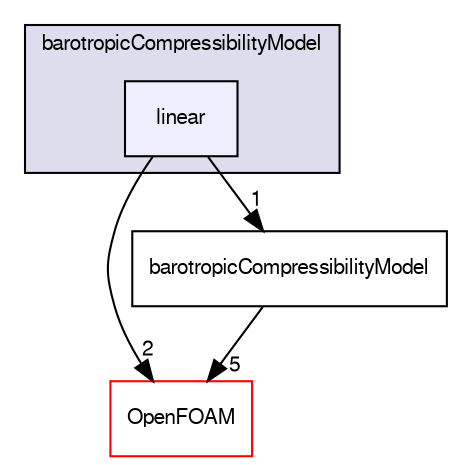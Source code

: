 digraph "src/thermophysicalModels/barotropicCompressibilityModel/linear" {
  bgcolor=transparent;
  compound=true
  node [ fontsize="10", fontname="FreeSans"];
  edge [ labelfontsize="10", labelfontname="FreeSans"];
  subgraph clusterdir_2ce177fbd1ffaf13b6b16622658e1c6b {
    graph [ bgcolor="#ddddee", pencolor="black", label="barotropicCompressibilityModel" fontname="FreeSans", fontsize="10", URL="dir_2ce177fbd1ffaf13b6b16622658e1c6b.html"]
  dir_5aba4d484164f1c8588b8f30f95a87f8 [shape=box, label="linear", style="filled", fillcolor="#eeeeff", pencolor="black", URL="dir_5aba4d484164f1c8588b8f30f95a87f8.html"];
  }
  dir_c5473ff19b20e6ec4dfe5c310b3778a8 [shape=box label="OpenFOAM" color="red" URL="dir_c5473ff19b20e6ec4dfe5c310b3778a8.html"];
  dir_01e4ebfb3af2aa72604af6257d6cf977 [shape=box label="barotropicCompressibilityModel" URL="dir_01e4ebfb3af2aa72604af6257d6cf977.html"];
  dir_5aba4d484164f1c8588b8f30f95a87f8->dir_c5473ff19b20e6ec4dfe5c310b3778a8 [headlabel="2", labeldistance=1.5 headhref="dir_001060_001706.html"];
  dir_5aba4d484164f1c8588b8f30f95a87f8->dir_01e4ebfb3af2aa72604af6257d6cf977 [headlabel="1", labeldistance=1.5 headhref="dir_001060_002522.html"];
  dir_01e4ebfb3af2aa72604af6257d6cf977->dir_c5473ff19b20e6ec4dfe5c310b3778a8 [headlabel="5", labeldistance=1.5 headhref="dir_002522_001706.html"];
}
